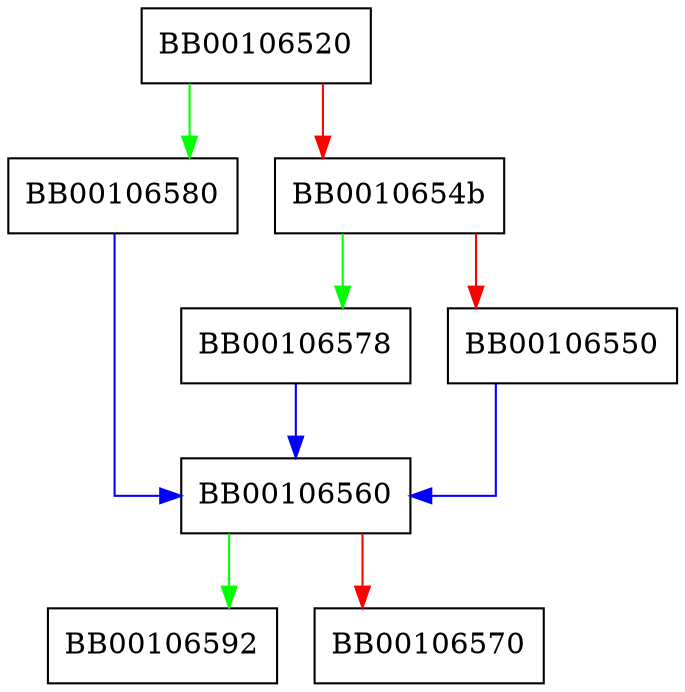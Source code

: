digraph FUN_00106520 {
  node [shape="box"];
  graph [splines=ortho];
  BB00106520 -> BB00106580 [color="green"];
  BB00106520 -> BB0010654b [color="red"];
  BB0010654b -> BB00106578 [color="green"];
  BB0010654b -> BB00106550 [color="red"];
  BB00106550 -> BB00106560 [color="blue"];
  BB00106560 -> BB00106592 [color="green"];
  BB00106560 -> BB00106570 [color="red"];
  BB00106578 -> BB00106560 [color="blue"];
  BB00106580 -> BB00106560 [color="blue"];
}